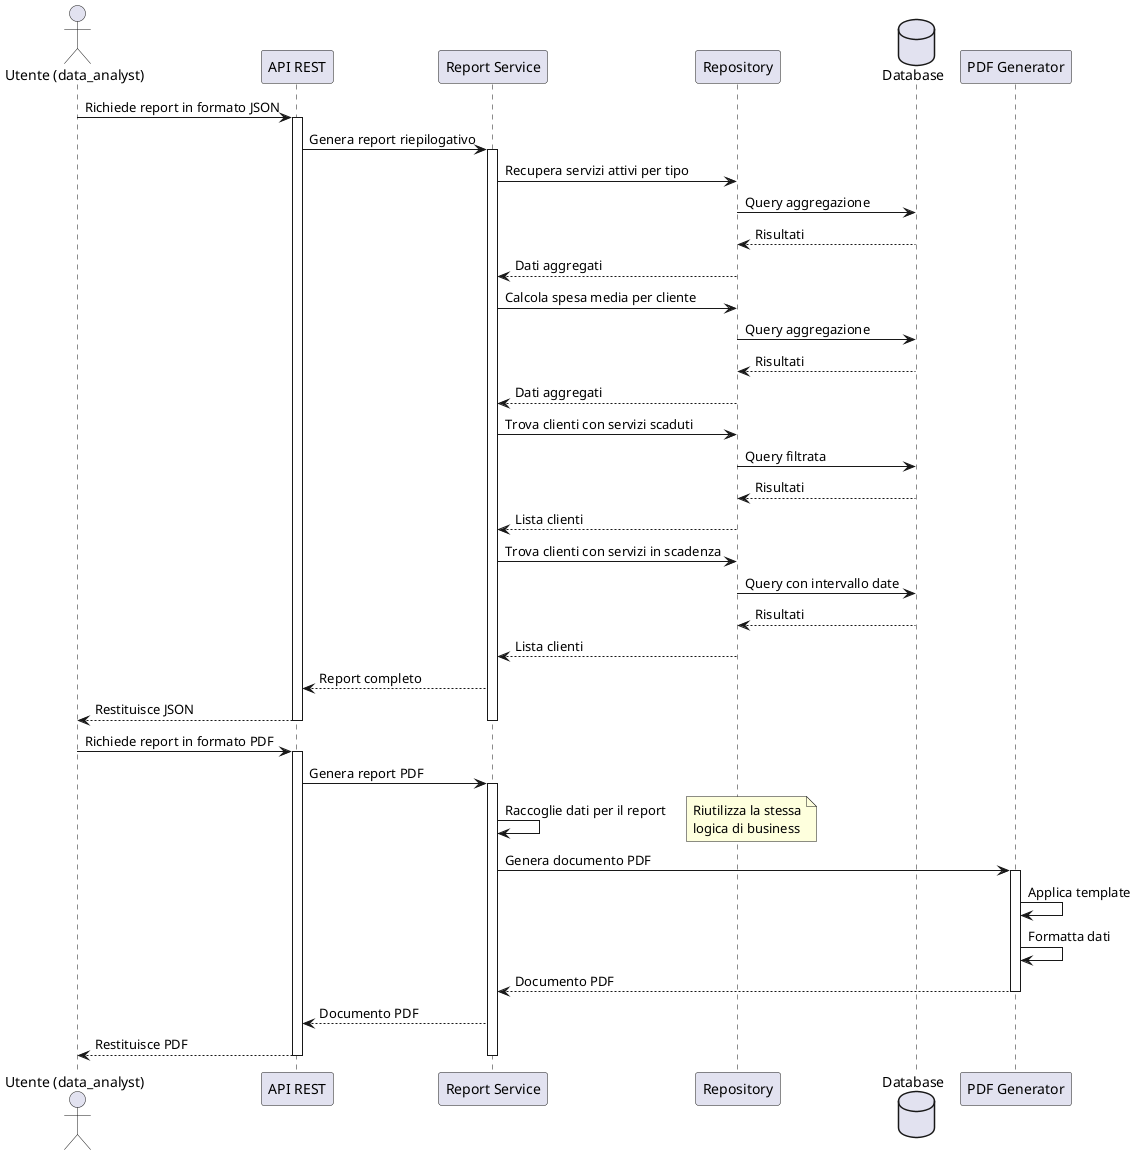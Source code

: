 @startuml
actor "Utente (data_analyst)" as User
participant "API REST" as API
participant "Report Service" as ReportService
participant "Repository" as Repository
database "Database" as DB
participant "PDF Generator" as PDFGenerator

User -> API: Richiede report in formato JSON
activate API
API -> ReportService: Genera report riepilogativo
activate ReportService

ReportService -> Repository: Recupera servizi attivi per tipo
Repository -> DB: Query aggregazione
DB --> Repository: Risultati
Repository --> ReportService: Dati aggregati

ReportService -> Repository: Calcola spesa media per cliente
Repository -> DB: Query aggregazione
DB --> Repository: Risultati
Repository --> ReportService: Dati aggregati

ReportService -> Repository: Trova clienti con servizi scaduti
Repository -> DB: Query filtrata
DB --> Repository: Risultati
Repository --> ReportService: Lista clienti

ReportService -> Repository: Trova clienti con servizi in scadenza
Repository -> DB: Query con intervallo date
DB --> Repository: Risultati
Repository --> ReportService: Lista clienti

ReportService --> API: Report completo
API --> User: Restituisce JSON
deactivate ReportService
deactivate API

User -> API: Richiede report in formato PDF
activate API
API -> ReportService: Genera report PDF
activate ReportService
ReportService -> ReportService: Raccoglie dati per il report
note right: Riutilizza la stessa\nlogica di business

ReportService -> PDFGenerator: Genera documento PDF
activate PDFGenerator
PDFGenerator -> PDFGenerator: Applica template
PDFGenerator -> PDFGenerator: Formatta dati
PDFGenerator --> ReportService: Documento PDF
deactivate PDFGenerator

ReportService --> API: Documento PDF
API --> User: Restituisce PDF
deactivate ReportService
deactivate API
@enduml
